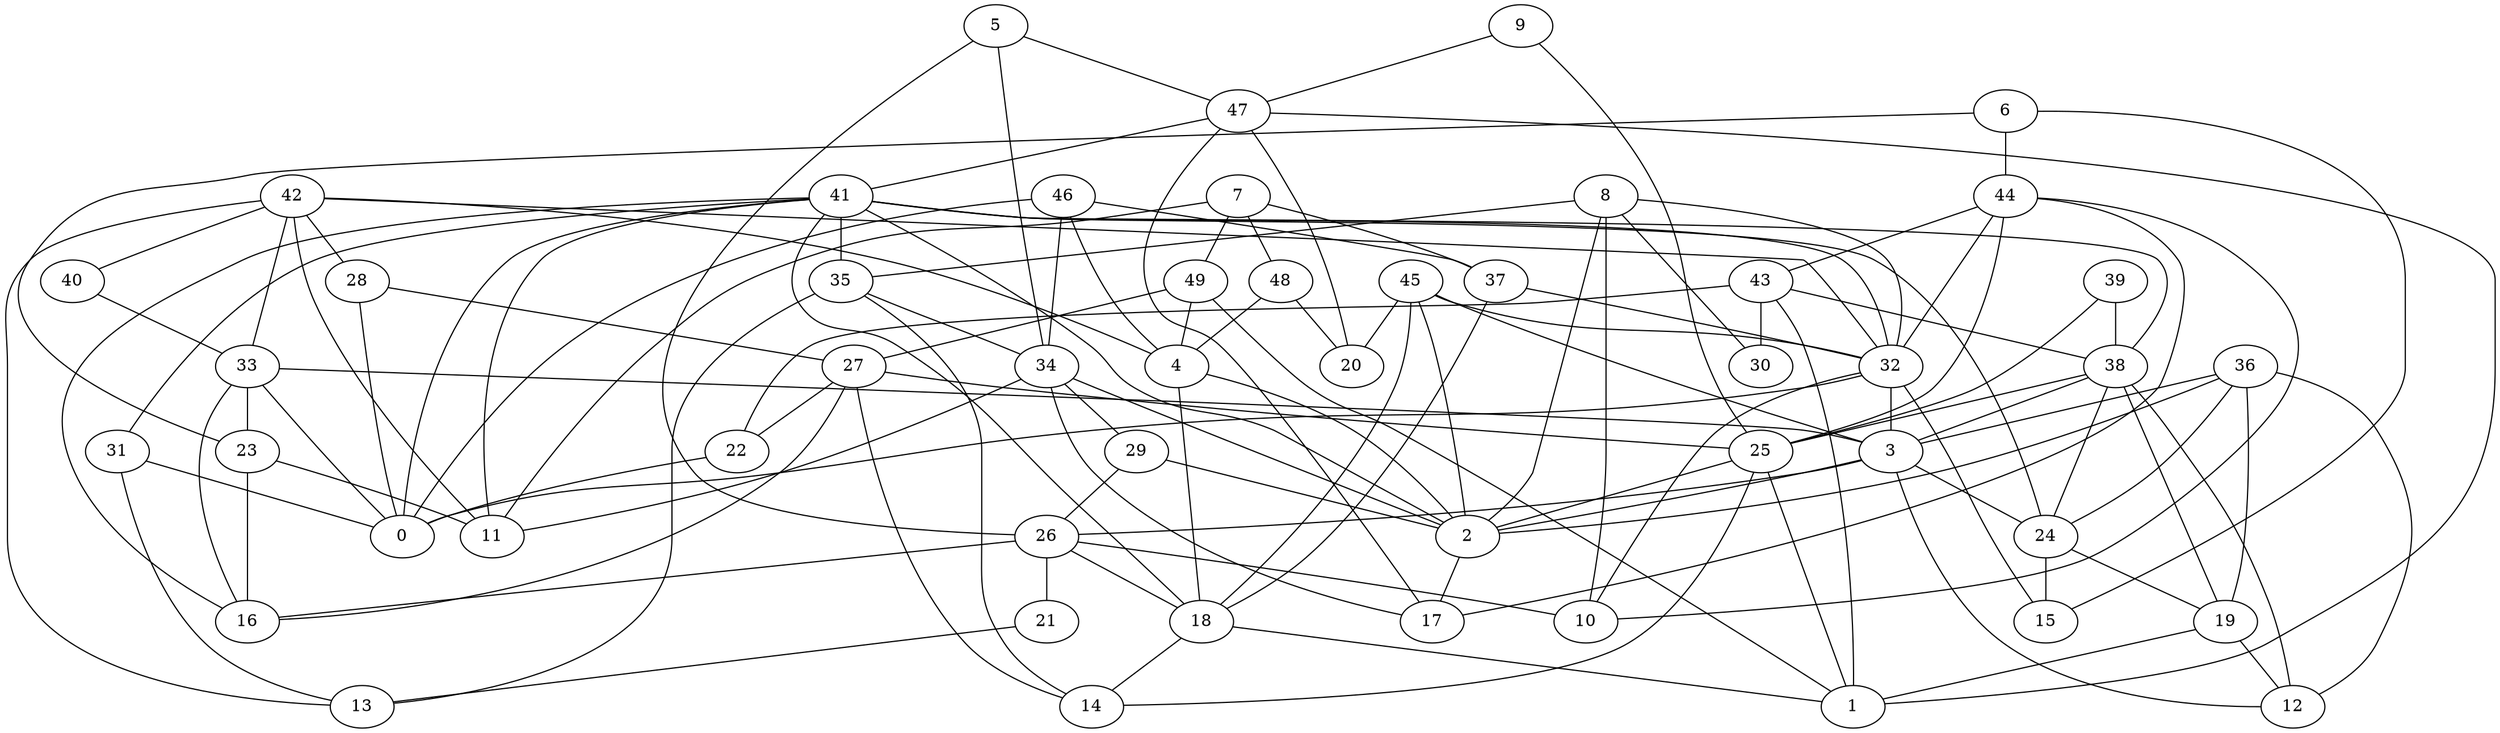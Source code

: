digraph GG_graph {

subgraph G_graph {
edge [color = black]
"5" -> "47" [dir = none]
"48" -> "20" [dir = none]
"8" -> "30" [dir = none]
"8" -> "2" [dir = none]
"31" -> "0" [dir = none]
"39" -> "38" [dir = none]
"39" -> "25" [dir = none]
"43" -> "1" [dir = none]
"9" -> "25" [dir = none]
"49" -> "27" [dir = none]
"42" -> "13" [dir = none]
"42" -> "32" [dir = none]
"7" -> "37" [dir = none]
"34" -> "29" [dir = none]
"34" -> "2" [dir = none]
"27" -> "22" [dir = none]
"27" -> "16" [dir = none]
"35" -> "34" [dir = none]
"46" -> "4" [dir = none]
"46" -> "0" [dir = none]
"41" -> "11" [dir = none]
"41" -> "16" [dir = none]
"41" -> "2" [dir = none]
"41" -> "32" [dir = none]
"28" -> "27" [dir = none]
"47" -> "17" [dir = none]
"47" -> "1" [dir = none]
"47" -> "41" [dir = none]
"19" -> "12" [dir = none]
"25" -> "2" [dir = none]
"40" -> "33" [dir = none]
"36" -> "19" [dir = none]
"36" -> "2" [dir = none]
"44" -> "32" [dir = none]
"18" -> "14" [dir = none]
"18" -> "1" [dir = none]
"33" -> "0" [dir = none]
"23" -> "16" [dir = none]
"37" -> "18" [dir = none]
"32" -> "0" [dir = none]
"32" -> "10" [dir = none]
"26" -> "21" [dir = none]
"26" -> "10" [dir = none]
"6" -> "23" [dir = none]
"3" -> "2" [dir = none]
"45" -> "20" [dir = none]
"45" -> "18" [dir = none]
"24" -> "15" [dir = none]
"24" -> "19" [dir = none]
"36" -> "24" [dir = none]
"37" -> "32" [dir = none]
"38" -> "19" [dir = none]
"25" -> "1" [dir = none]
"44" -> "25" [dir = none]
"38" -> "24" [dir = none]
"43" -> "30" [dir = none]
"29" -> "2" [dir = none]
"34" -> "11" [dir = none]
"45" -> "3" [dir = none]
"21" -> "13" [dir = none]
"4" -> "2" [dir = none]
"27" -> "25" [dir = none]
"33" -> "23" [dir = none]
"8" -> "32" [dir = none]
"35" -> "14" [dir = none]
"38" -> "25" [dir = none]
"31" -> "13" [dir = none]
"26" -> "16" [dir = none]
"41" -> "18" [dir = none]
"22" -> "0" [dir = none]
"9" -> "47" [dir = none]
"7" -> "11" [dir = none]
"4" -> "18" [dir = none]
"5" -> "26" [dir = none]
"2" -> "17" [dir = none]
"42" -> "28" [dir = none]
"49" -> "1" [dir = none]
"42" -> "40" [dir = none]
"43" -> "38" [dir = none]
"7" -> "48" [dir = none]
"6" -> "44" [dir = none]
"33" -> "3" [dir = none]
"49" -> "4" [dir = none]
"41" -> "35" [dir = none]
"3" -> "12" [dir = none]
"36" -> "3" [dir = none]
"29" -> "26" [dir = none]
"41" -> "31" [dir = none]
"44" -> "17" [dir = none]
"38" -> "12" [dir = none]
"8" -> "35" [dir = none]
"7" -> "49" [dir = none]
"46" -> "37" [dir = none]
"36" -> "12" [dir = none]
"41" -> "24" [dir = none]
"45" -> "2" [dir = none]
"6" -> "15" [dir = none]
"3" -> "24" [dir = none]
"28" -> "0" [dir = none]
"46" -> "34" [dir = none]
"23" -> "11" [dir = none]
"34" -> "17" [dir = none]
"47" -> "20" [dir = none]
"45" -> "32" [dir = none]
"42" -> "33" [dir = none]
"27" -> "14" [dir = none]
"42" -> "4" [dir = none]
"19" -> "1" [dir = none]
"32" -> "15" [dir = none]
"38" -> "3" [dir = none]
"3" -> "26" [dir = none]
"43" -> "22" [dir = none]
"41" -> "0" [dir = none]
"42" -> "11" [dir = none]
"48" -> "4" [dir = none]
"33" -> "16" [dir = none]
"41" -> "38" [dir = none]
"26" -> "18" [dir = none]
"32" -> "3" [dir = none]
"8" -> "10" [dir = none]
"35" -> "13" [dir = none]
"44" -> "10" [dir = none]
"25" -> "14" [dir = none]
"5" -> "34" [dir = none]
"44" -> "43" [dir = none]
}

}
